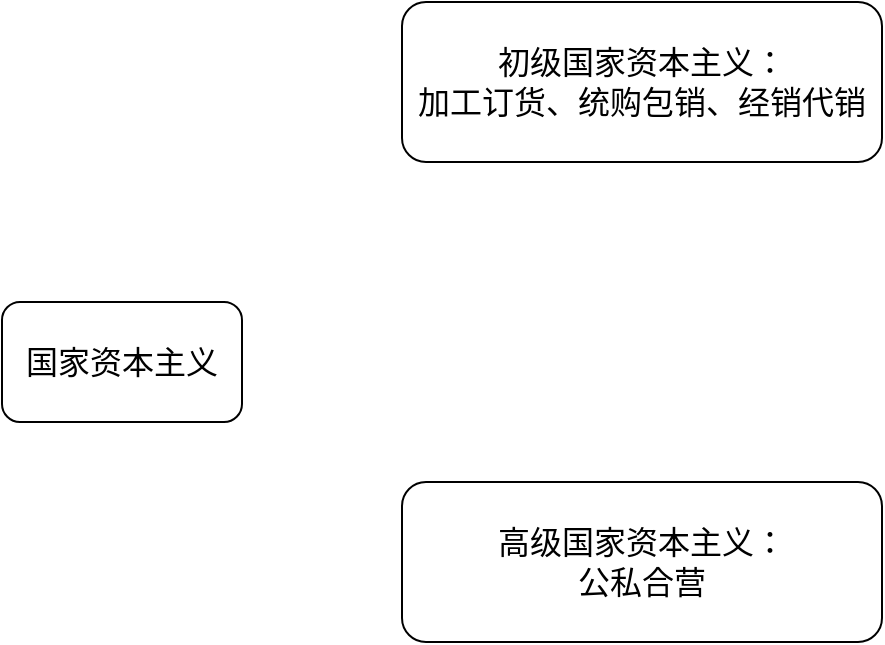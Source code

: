 <mxfile version="20.0.3" type="github">
  <diagram id="HFGeHdatXfkphmjFKaYW" name="Page-1">
    <mxGraphModel dx="1140" dy="689" grid="1" gridSize="10" guides="1" tooltips="1" connect="1" arrows="1" fold="1" page="1" pageScale="1" pageWidth="827" pageHeight="1169" math="0" shadow="0">
      <root>
        <mxCell id="0" />
        <mxCell id="1" parent="0" />
        <mxCell id="GIQCZvKfJBbnQXecQLjJ-1" value="&lt;font style=&quot;font-size: 16px;&quot;&gt;国家资本主义&lt;/font&gt;" style="rounded=1;whiteSpace=wrap;html=1;" vertex="1" parent="1">
          <mxGeometry y="270" width="120" height="60" as="geometry" />
        </mxCell>
        <mxCell id="GIQCZvKfJBbnQXecQLjJ-2" value="初级国家资本主义：&lt;br&gt;加工订货、统购包销、经销代销" style="rounded=1;whiteSpace=wrap;html=1;fontSize=16;" vertex="1" parent="1">
          <mxGeometry x="200" y="120" width="240" height="80" as="geometry" />
        </mxCell>
        <mxCell id="GIQCZvKfJBbnQXecQLjJ-3" value="高级国家资本主义：&lt;br&gt;公私合营" style="rounded=1;whiteSpace=wrap;html=1;fontSize=16;" vertex="1" parent="1">
          <mxGeometry x="200" y="360" width="240" height="80" as="geometry" />
        </mxCell>
      </root>
    </mxGraphModel>
  </diagram>
</mxfile>
